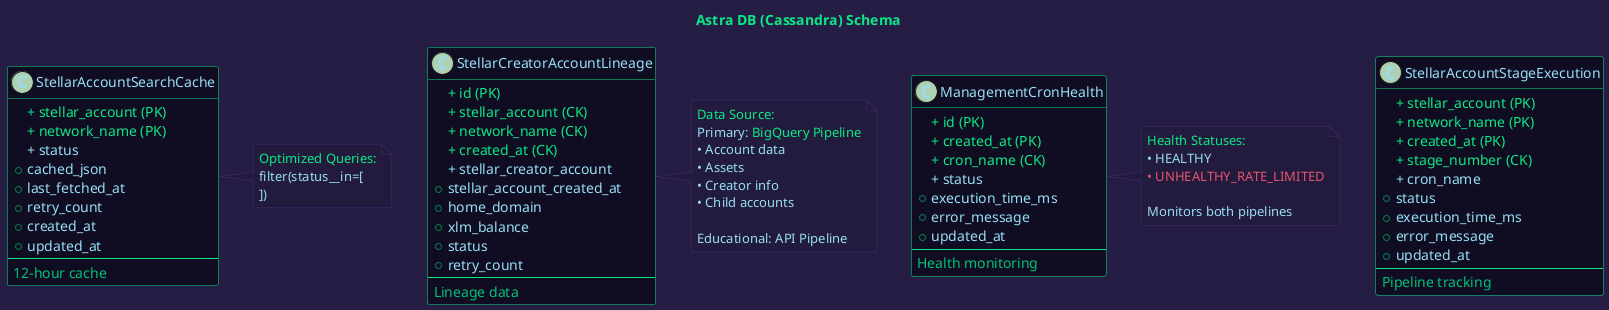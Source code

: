 @startuml Database Schema

skinparam backgroundColor #261D45
skinparam defaultFontColor #96DDF2

skinparam class {
  BackgroundColor #100D23
  BorderColor #0BE784
  FontColor #96DDF2
  ArrowColor #01C176
}

skinparam note {
  BackgroundColor #231B3D
  BorderColor #3f2c70
  FontColor #96DDF2
}

title <color:#0BE784>Astra DB (Cassandra) Schema

class StellarAccountSearchCache {
  <color:#0BE784>+ stellar_account (PK)
  <color:#0BE784>+ network_name (PK)
  <color:#96DDF2>+ status
  + cached_json
  + last_fetched_at
  + retry_count
  + created_at
  + updated_at
  --
  <color:#01C176>12-hour cache
}

class StellarCreatorAccountLineage {
  <color:#0BE784>+ id (PK)
  <color:#0BE784>+ stellar_account (CK)
  <color:#0BE784>+ network_name (CK)
  <color:#0BE784>+ created_at (CK)
  <color:#96DDF2>+ stellar_creator_account
  + stellar_account_created_at
  + home_domain
  + xlm_balance
  + status
  + retry_count
  --
  <color:#01C176>Lineage data
}

class StellarAccountStageExecution {
  <color:#0BE784>+ stellar_account (PK)
  <color:#0BE784>+ network_name (PK)
  <color:#0BE784>+ created_at (PK)
  <color:#0BE784>+ stage_number (CK)
  <color:#96DDF2>+ cron_name
  + status
  + execution_time_ms
  + error_message
  + updated_at
  --
  <color:#01C176>Pipeline tracking
}

class ManagementCronHealth {
  <color:#0BE784>+ id (PK)
  <color:#0BE784>+ created_at (PK)
  <color:#0BE784>+ cron_name (CK)
  <color:#96DDF2>+ status
  + execution_time_ms
  + error_message
  + updated_at
  --
  <color:#01C176>Health monitoring
}

note right of StellarAccountSearchCache #231B3D
  <color:#0BE784>Optimized Queries:
  <color:#96DDF2>filter(status__in=[
    'PENDING',
    'IN_PROGRESS',
    'RE_INQUIRY'
  ])
end note

note right of StellarCreatorAccountLineage #231B3D
  <color:#0BE784>Data Source:
  <color:#96DDF2>Primary: <color:#0BE784>BigQuery Pipeline
  <color:#96DDF2>• Account data
  <color:#96DDF2>• Assets
  <color:#96DDF2>• Creator info
  <color:#96DDF2>• Child accounts
  
  <color:#96DDF2>Educational: API Pipeline
end note

note right of ManagementCronHealth #231B3D
  <color:#0BE784>Health Statuses:
  <color:#96DDF2>• HEALTHY
  <color:#E5526F>• UNHEALTHY_RATE_LIMITED
  
  <color:#96DDF2>Monitors both pipelines
end note

@enduml
